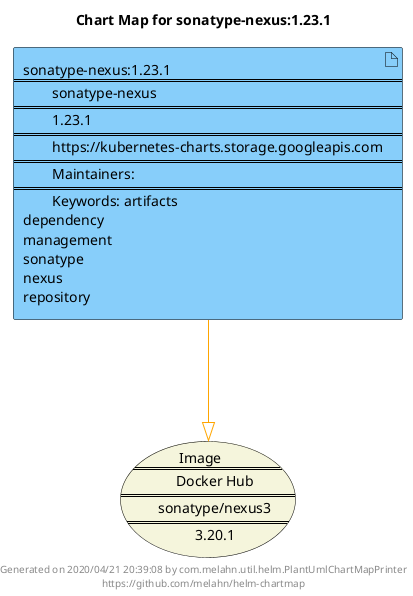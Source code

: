 @startuml
skinparam linetype ortho
skinparam backgroundColor white
skinparam usecaseBorderColor black
skinparam usecaseArrowColor LightSlateGray
skinparam artifactBorderColor black
skinparam artifactArrowColor LightSlateGray

title Chart Map for sonatype-nexus:1.23.1

'There is one referenced Helm Chart
artifact "sonatype-nexus:1.23.1\n====\n\tsonatype-nexus\n====\n\t1.23.1\n====\n\thttps://kubernetes-charts.storage.googleapis.com\n====\n\tMaintainers: \n====\n\tKeywords: artifacts\ndependency\nmanagement\nsonatype\nnexus\nrepository" as sonatype_nexus_1_23_1 #LightSkyBlue

'There is one referenced Docker Image
usecase "Image\n====\n\tDocker Hub\n====\n\tsonatype/nexus3\n====\n\t3.20.1" as sonatype_nexus3_3_20_1 #Beige

'Chart Dependencies
sonatype_nexus_1_23_1--[#orange]-|>sonatype_nexus3_3_20_1

center footer Generated on 2020/04/21 20:39:08 by com.melahn.util.helm.PlantUmlChartMapPrinter\nhttps://github.com/melahn/helm-chartmap
@enduml
